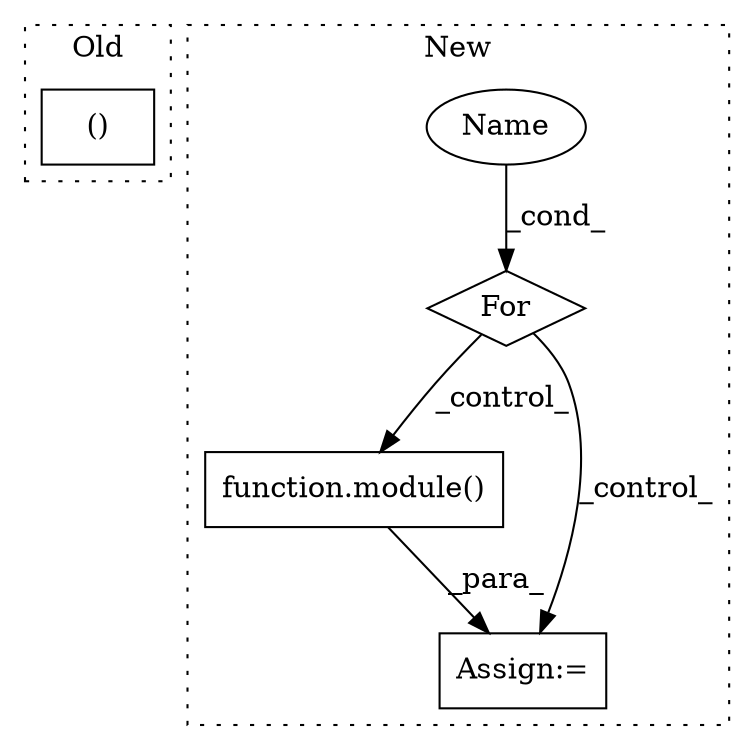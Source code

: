 digraph G {
subgraph cluster0 {
1 [label="()" a="54" s="3913" l="9" shape="box"];
label = "Old";
style="dotted";
}
subgraph cluster1 {
2 [label="function.module()" a="75" s="4580,4596" l="7,1" shape="box"];
3 [label="Name" a="87" s="4525" l="6" shape="ellipse"];
4 [label="Assign:=" a="68" s="4577" l="3" shape="box"];
5 [label="For" a="107" s="4521,4548" l="4,18" shape="diamond"];
label = "New";
style="dotted";
}
2 -> 4 [label="_para_"];
3 -> 5 [label="_cond_"];
5 -> 2 [label="_control_"];
5 -> 4 [label="_control_"];
}